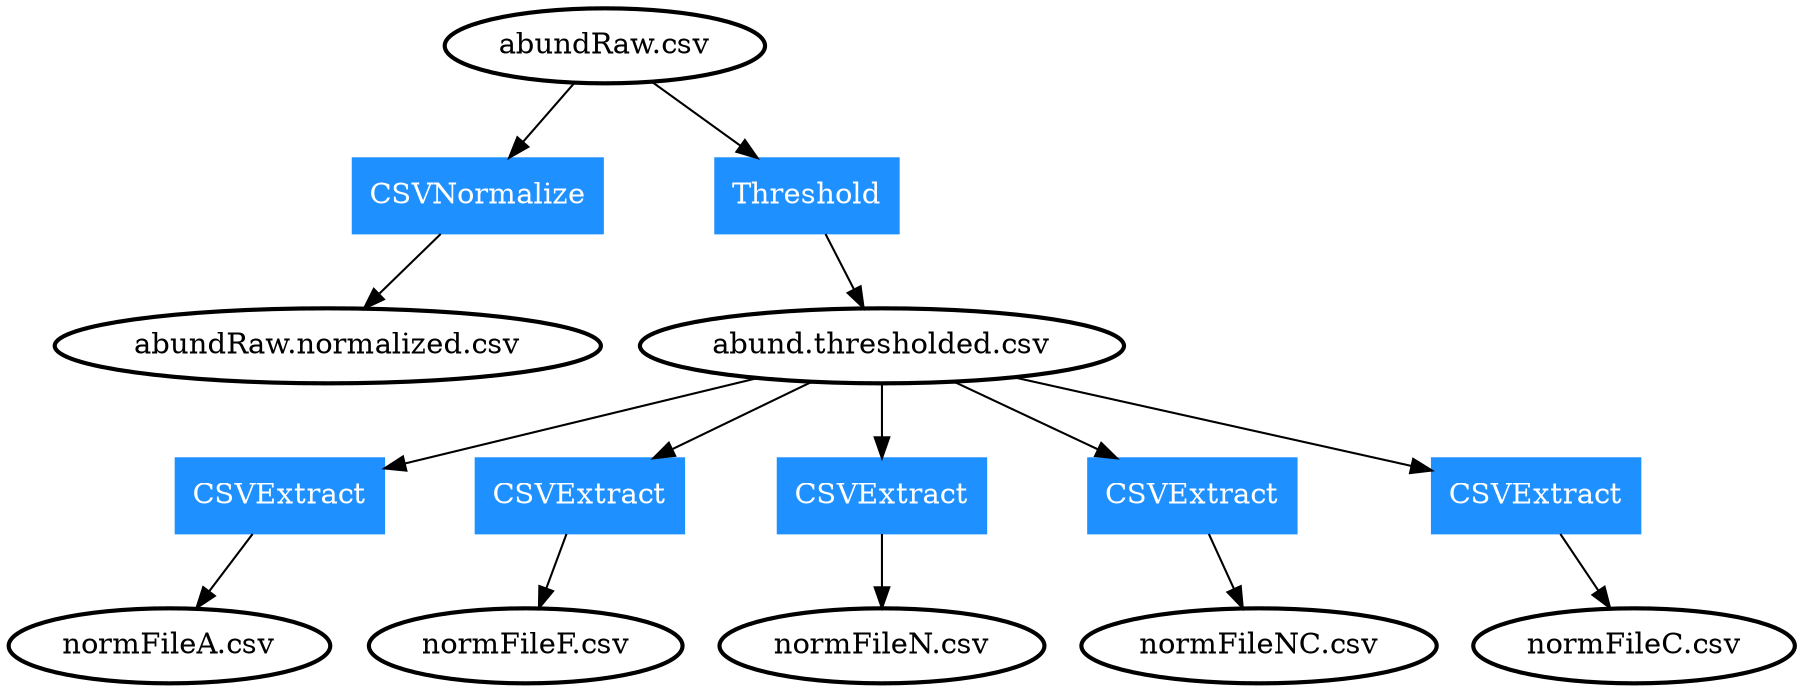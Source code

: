 digraph G {
	node [style=bold]
	"abundRaw.csv"->"0"->"abundRaw.normalized.csv";
	"abundRaw.csv"->"1"->"abund.thresholded.csv";
	"abund.thresholded.csv"->"2"->"normFileA.csv";
	"abund.thresholded.csv"->"3"->"normFileF.csv";
	"abund.thresholded.csv"->"4"->"normFileN.csv";
	"abund.thresholded.csv"->"5"->"normFileNC.csv";
	"abund.thresholded.csv"->"6"->"normFileC.csv";
	"0" [label="CSVNormalize", shape=box, color=dodgerblue1, fontcolor=white, style=filled];
	"1" [label="Threshold", shape=box, color=dodgerblue1, fontcolor=white, style=filled];
	"2" [label="CSVExtract", shape=box, color=dodgerblue1, fontcolor=white, style=filled];
	"3" [label="CSVExtract", shape=box, color=dodgerblue1, fontcolor=white, style=filled];
	"4" [label="CSVExtract", shape=box, color=dodgerblue1, fontcolor=white, style=filled];
	"5" [label="CSVExtract", shape=box, color=dodgerblue1, fontcolor=white, style=filled];
	"6" [label="CSVExtract", shape=box, color=dodgerblue1, fontcolor=white, style=filled];
}

